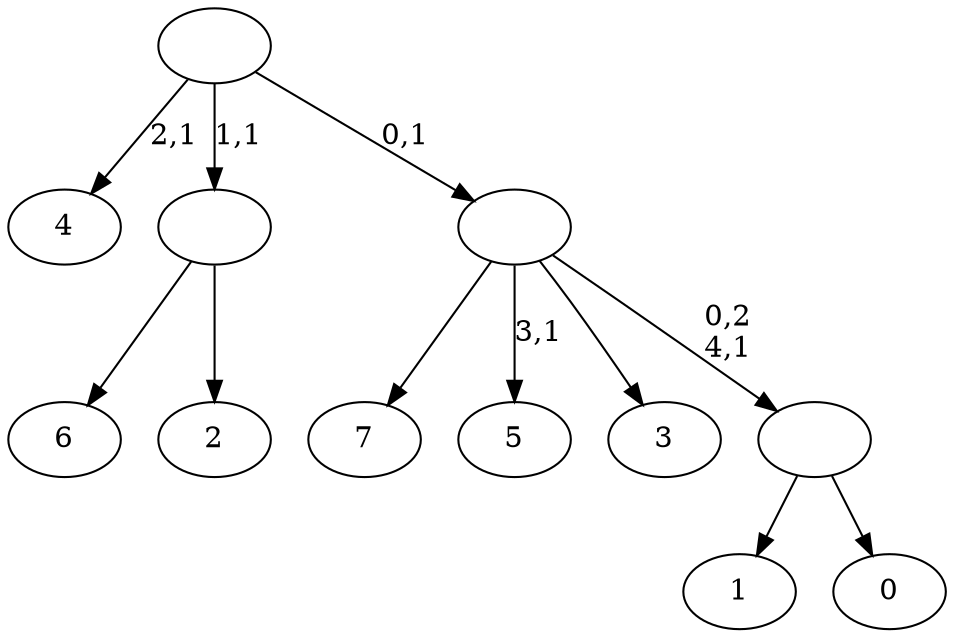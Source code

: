 digraph T {
	13 [label="7"]
	12 [label="6"]
	11 [label="5"]
	9 [label="4"]
	7 [label="3"]
	6 [label="2"]
	5 [label=""]
	4 [label="1"]
	3 [label="0"]
	2 [label=""]
	1 [label=""]
	0 [label=""]
	5 -> 12 [label=""]
	5 -> 6 [label=""]
	2 -> 4 [label=""]
	2 -> 3 [label=""]
	1 -> 11 [label="3,1"]
	1 -> 13 [label=""]
	1 -> 7 [label=""]
	1 -> 2 [label="0,2\n4,1"]
	0 -> 9 [label="2,1"]
	0 -> 5 [label="1,1"]
	0 -> 1 [label="0,1"]
}
